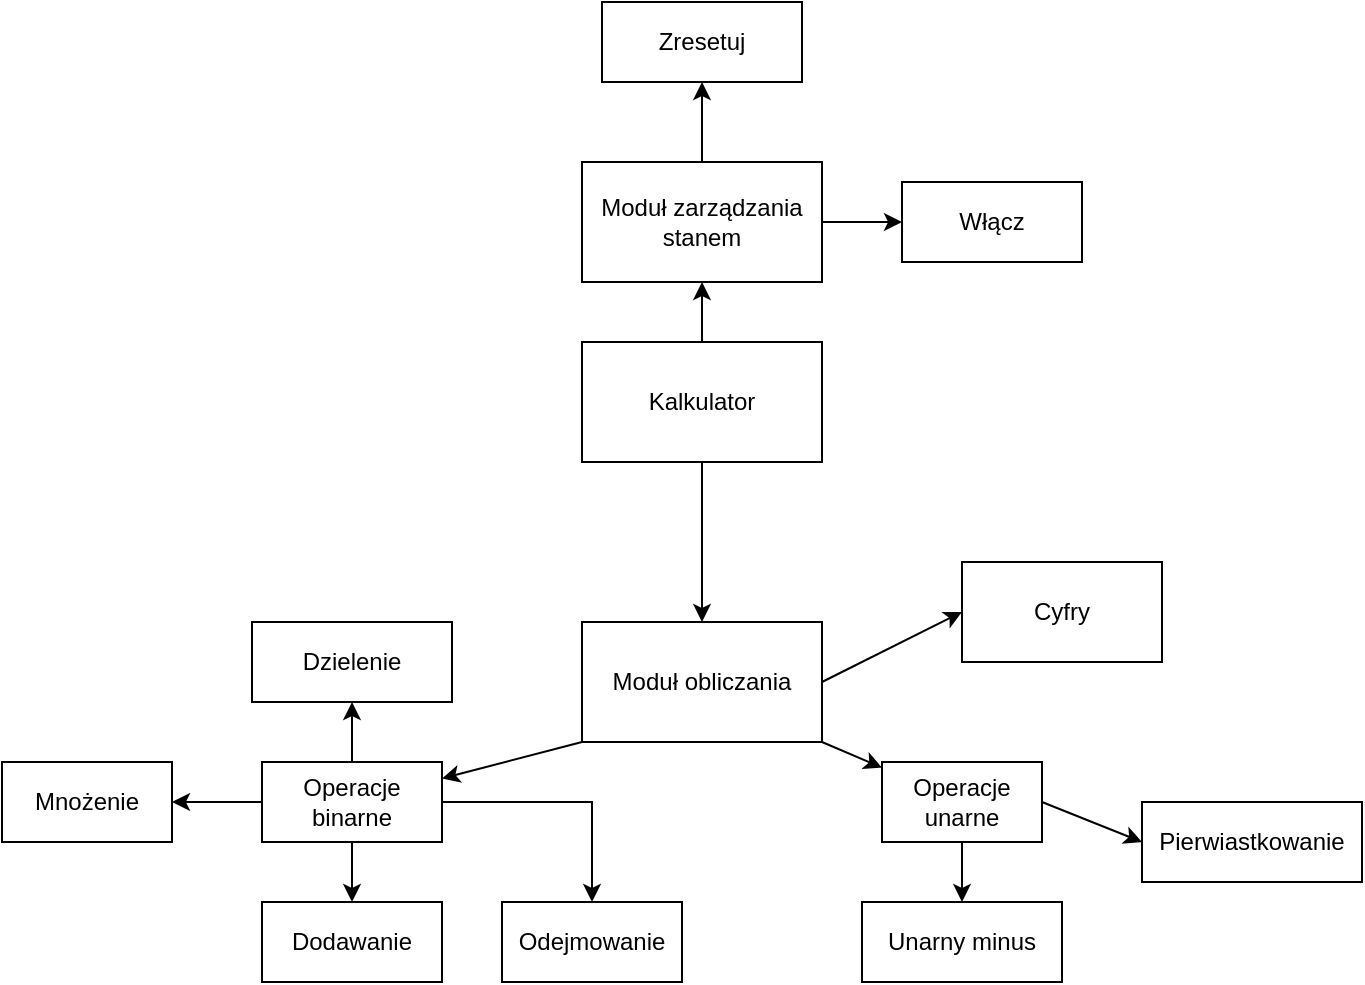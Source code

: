 <mxfile version="21.3.2" type="github">
  <diagram id="C5RBs43oDa-KdzZeNtuy" name="Page-1">
    <mxGraphModel dx="989" dy="549" grid="1" gridSize="10" guides="1" tooltips="1" connect="1" arrows="1" fold="1" page="1" pageScale="1" pageWidth="827" pageHeight="1169" math="0" shadow="0">
      <root>
        <mxCell id="WIyWlLk6GJQsqaUBKTNV-0" />
        <mxCell id="WIyWlLk6GJQsqaUBKTNV-1" parent="WIyWlLk6GJQsqaUBKTNV-0" />
        <mxCell id="M65t7s7Z_uUTxB0iL7iq-2" value="" style="edgeStyle=orthogonalEdgeStyle;rounded=0;orthogonalLoop=1;jettySize=auto;html=1;" parent="WIyWlLk6GJQsqaUBKTNV-1" source="M65t7s7Z_uUTxB0iL7iq-0" target="M65t7s7Z_uUTxB0iL7iq-1" edge="1">
          <mxGeometry relative="1" as="geometry" />
        </mxCell>
        <mxCell id="M65t7s7Z_uUTxB0iL7iq-0" value="Kalkulator" style="rounded=0;whiteSpace=wrap;html=1;" parent="WIyWlLk6GJQsqaUBKTNV-1" vertex="1">
          <mxGeometry x="350" y="250" width="120" height="60" as="geometry" />
        </mxCell>
        <mxCell id="M65t7s7Z_uUTxB0iL7iq-1" value="Moduł obliczania" style="rounded=0;whiteSpace=wrap;html=1;" parent="WIyWlLk6GJQsqaUBKTNV-1" vertex="1">
          <mxGeometry x="350" y="390" width="120" height="60" as="geometry" />
        </mxCell>
        <mxCell id="M65t7s7Z_uUTxB0iL7iq-3" value="" style="endArrow=classic;html=1;rounded=0;exitX=0;exitY=1;exitDx=0;exitDy=0;" parent="WIyWlLk6GJQsqaUBKTNV-1" source="M65t7s7Z_uUTxB0iL7iq-1" target="M65t7s7Z_uUTxB0iL7iq-4" edge="1">
          <mxGeometry width="50" height="50" relative="1" as="geometry">
            <mxPoint x="390" y="470" as="sourcePoint" />
            <mxPoint x="330" y="500" as="targetPoint" />
          </mxGeometry>
        </mxCell>
        <mxCell id="rwMaN1mZW0ilfEha_91n-1" value="" style="edgeStyle=orthogonalEdgeStyle;rounded=0;orthogonalLoop=1;jettySize=auto;html=1;" edge="1" parent="WIyWlLk6GJQsqaUBKTNV-1" source="M65t7s7Z_uUTxB0iL7iq-4" target="rwMaN1mZW0ilfEha_91n-0">
          <mxGeometry relative="1" as="geometry" />
        </mxCell>
        <mxCell id="M65t7s7Z_uUTxB0iL7iq-4" value="Operacje binarne" style="rounded=0;whiteSpace=wrap;html=1;" parent="WIyWlLk6GJQsqaUBKTNV-1" vertex="1">
          <mxGeometry x="190" y="460" width="90" height="40" as="geometry" />
        </mxCell>
        <mxCell id="M65t7s7Z_uUTxB0iL7iq-5" value="" style="endArrow=classic;html=1;rounded=0;exitX=1;exitY=1;exitDx=0;exitDy=0;" parent="WIyWlLk6GJQsqaUBKTNV-1" source="M65t7s7Z_uUTxB0iL7iq-1" target="M65t7s7Z_uUTxB0iL7iq-6" edge="1">
          <mxGeometry width="50" height="50" relative="1" as="geometry">
            <mxPoint x="390" y="470" as="sourcePoint" />
            <mxPoint x="480" y="480" as="targetPoint" />
          </mxGeometry>
        </mxCell>
        <mxCell id="rwMaN1mZW0ilfEha_91n-11" value="" style="edgeStyle=orthogonalEdgeStyle;rounded=0;orthogonalLoop=1;jettySize=auto;html=1;" edge="1" parent="WIyWlLk6GJQsqaUBKTNV-1" source="M65t7s7Z_uUTxB0iL7iq-6" target="rwMaN1mZW0ilfEha_91n-10">
          <mxGeometry relative="1" as="geometry" />
        </mxCell>
        <mxCell id="M65t7s7Z_uUTxB0iL7iq-6" value="Operacje unarne" style="rounded=0;whiteSpace=wrap;html=1;" parent="WIyWlLk6GJQsqaUBKTNV-1" vertex="1">
          <mxGeometry x="500" y="460" width="80" height="40" as="geometry" />
        </mxCell>
        <mxCell id="M65t7s7Z_uUTxB0iL7iq-7" value="" style="endArrow=classic;html=1;rounded=0;exitX=0.5;exitY=1;exitDx=0;exitDy=0;" parent="WIyWlLk6GJQsqaUBKTNV-1" source="M65t7s7Z_uUTxB0iL7iq-4" target="M65t7s7Z_uUTxB0iL7iq-8" edge="1">
          <mxGeometry width="50" height="50" relative="1" as="geometry">
            <mxPoint x="180" y="460" as="sourcePoint" />
            <mxPoint x="200" y="480" as="targetPoint" />
          </mxGeometry>
        </mxCell>
        <mxCell id="M65t7s7Z_uUTxB0iL7iq-8" value="Dodawanie" style="rounded=0;whiteSpace=wrap;html=1;" parent="WIyWlLk6GJQsqaUBKTNV-1" vertex="1">
          <mxGeometry x="190" y="530" width="90" height="40" as="geometry" />
        </mxCell>
        <mxCell id="M65t7s7Z_uUTxB0iL7iq-9" value="" style="endArrow=classic;html=1;rounded=0;exitX=1;exitY=0.5;exitDx=0;exitDy=0;entryX=0;entryY=0.5;entryDx=0;entryDy=0;" parent="WIyWlLk6GJQsqaUBKTNV-1" source="M65t7s7Z_uUTxB0iL7iq-1" target="M65t7s7Z_uUTxB0iL7iq-10" edge="1">
          <mxGeometry width="50" height="50" relative="1" as="geometry">
            <mxPoint x="390" y="460" as="sourcePoint" />
            <mxPoint x="540" y="400" as="targetPoint" />
          </mxGeometry>
        </mxCell>
        <mxCell id="M65t7s7Z_uUTxB0iL7iq-10" value="Cyfry" style="rounded=0;whiteSpace=wrap;html=1;" parent="WIyWlLk6GJQsqaUBKTNV-1" vertex="1">
          <mxGeometry x="540" y="360" width="100" height="50" as="geometry" />
        </mxCell>
        <mxCell id="M65t7s7Z_uUTxB0iL7iq-11" value="" style="endArrow=classic;html=1;rounded=0;exitX=0.5;exitY=0;exitDx=0;exitDy=0;" parent="WIyWlLk6GJQsqaUBKTNV-1" source="M65t7s7Z_uUTxB0iL7iq-0" target="M65t7s7Z_uUTxB0iL7iq-12" edge="1">
          <mxGeometry width="50" height="50" relative="1" as="geometry">
            <mxPoint x="390" y="380" as="sourcePoint" />
            <mxPoint x="410" y="190" as="targetPoint" />
          </mxGeometry>
        </mxCell>
        <mxCell id="M65t7s7Z_uUTxB0iL7iq-15" style="edgeStyle=orthogonalEdgeStyle;rounded=0;orthogonalLoop=1;jettySize=auto;html=1;entryX=0;entryY=0.5;entryDx=0;entryDy=0;" parent="WIyWlLk6GJQsqaUBKTNV-1" source="M65t7s7Z_uUTxB0iL7iq-12" target="M65t7s7Z_uUTxB0iL7iq-14" edge="1">
          <mxGeometry relative="1" as="geometry" />
        </mxCell>
        <mxCell id="M65t7s7Z_uUTxB0iL7iq-17" style="edgeStyle=orthogonalEdgeStyle;rounded=0;orthogonalLoop=1;jettySize=auto;html=1;entryX=0.5;entryY=1;entryDx=0;entryDy=0;" parent="WIyWlLk6GJQsqaUBKTNV-1" source="M65t7s7Z_uUTxB0iL7iq-12" target="M65t7s7Z_uUTxB0iL7iq-16" edge="1">
          <mxGeometry relative="1" as="geometry" />
        </mxCell>
        <mxCell id="M65t7s7Z_uUTxB0iL7iq-12" value="Moduł zarządzania stanem" style="rounded=0;whiteSpace=wrap;html=1;" parent="WIyWlLk6GJQsqaUBKTNV-1" vertex="1">
          <mxGeometry x="350" y="160" width="120" height="60" as="geometry" />
        </mxCell>
        <mxCell id="M65t7s7Z_uUTxB0iL7iq-14" value="Włącz" style="rounded=0;whiteSpace=wrap;html=1;" parent="WIyWlLk6GJQsqaUBKTNV-1" vertex="1">
          <mxGeometry x="510" y="170" width="90" height="40" as="geometry" />
        </mxCell>
        <mxCell id="M65t7s7Z_uUTxB0iL7iq-16" value="Zresetuj" style="rounded=0;whiteSpace=wrap;html=1;" parent="WIyWlLk6GJQsqaUBKTNV-1" vertex="1">
          <mxGeometry x="360" y="80" width="100" height="40" as="geometry" />
        </mxCell>
        <mxCell id="M65t7s7Z_uUTxB0iL7iq-18" value="" style="endArrow=classic;html=1;rounded=0;exitX=1;exitY=0.5;exitDx=0;exitDy=0;entryX=0;entryY=0.5;entryDx=0;entryDy=0;" parent="WIyWlLk6GJQsqaUBKTNV-1" source="M65t7s7Z_uUTxB0iL7iq-6" target="M65t7s7Z_uUTxB0iL7iq-19" edge="1">
          <mxGeometry width="50" height="50" relative="1" as="geometry">
            <mxPoint x="390" y="490" as="sourcePoint" />
            <mxPoint x="590" y="570" as="targetPoint" />
          </mxGeometry>
        </mxCell>
        <mxCell id="M65t7s7Z_uUTxB0iL7iq-19" value="Pierwiastkowanie" style="rounded=0;whiteSpace=wrap;html=1;" parent="WIyWlLk6GJQsqaUBKTNV-1" vertex="1">
          <mxGeometry x="630" y="480" width="110" height="40" as="geometry" />
        </mxCell>
        <mxCell id="rwMaN1mZW0ilfEha_91n-0" value="Odejmowanie" style="whiteSpace=wrap;html=1;rounded=0;" vertex="1" parent="WIyWlLk6GJQsqaUBKTNV-1">
          <mxGeometry x="310" y="530" width="90" height="40" as="geometry" />
        </mxCell>
        <mxCell id="rwMaN1mZW0ilfEha_91n-2" value="Mnożenie" style="whiteSpace=wrap;html=1;rounded=0;" vertex="1" parent="WIyWlLk6GJQsqaUBKTNV-1">
          <mxGeometry x="60" y="460" width="85" height="40" as="geometry" />
        </mxCell>
        <mxCell id="rwMaN1mZW0ilfEha_91n-6" value="" style="endArrow=classic;html=1;rounded=0;exitX=0.5;exitY=0;exitDx=0;exitDy=0;entryX=0.5;entryY=1;entryDx=0;entryDy=0;" edge="1" parent="WIyWlLk6GJQsqaUBKTNV-1" source="M65t7s7Z_uUTxB0iL7iq-4" target="rwMaN1mZW0ilfEha_91n-7">
          <mxGeometry width="50" height="50" relative="1" as="geometry">
            <mxPoint x="280" y="450" as="sourcePoint" />
            <mxPoint x="290" y="390" as="targetPoint" />
            <Array as="points" />
          </mxGeometry>
        </mxCell>
        <mxCell id="rwMaN1mZW0ilfEha_91n-7" value="Dzielenie" style="rounded=0;whiteSpace=wrap;html=1;" vertex="1" parent="WIyWlLk6GJQsqaUBKTNV-1">
          <mxGeometry x="185" y="390" width="100" height="40" as="geometry" />
        </mxCell>
        <mxCell id="rwMaN1mZW0ilfEha_91n-10" value="Unarny minus" style="whiteSpace=wrap;html=1;rounded=0;" vertex="1" parent="WIyWlLk6GJQsqaUBKTNV-1">
          <mxGeometry x="490" y="530" width="100" height="40" as="geometry" />
        </mxCell>
        <mxCell id="rwMaN1mZW0ilfEha_91n-13" value="" style="endArrow=classic;html=1;rounded=0;exitX=0;exitY=0.5;exitDx=0;exitDy=0;entryX=1;entryY=0.5;entryDx=0;entryDy=0;" edge="1" parent="WIyWlLk6GJQsqaUBKTNV-1" source="M65t7s7Z_uUTxB0iL7iq-4" target="rwMaN1mZW0ilfEha_91n-2">
          <mxGeometry width="50" height="50" relative="1" as="geometry">
            <mxPoint x="410" y="410" as="sourcePoint" />
            <mxPoint x="460" y="360" as="targetPoint" />
          </mxGeometry>
        </mxCell>
      </root>
    </mxGraphModel>
  </diagram>
</mxfile>
